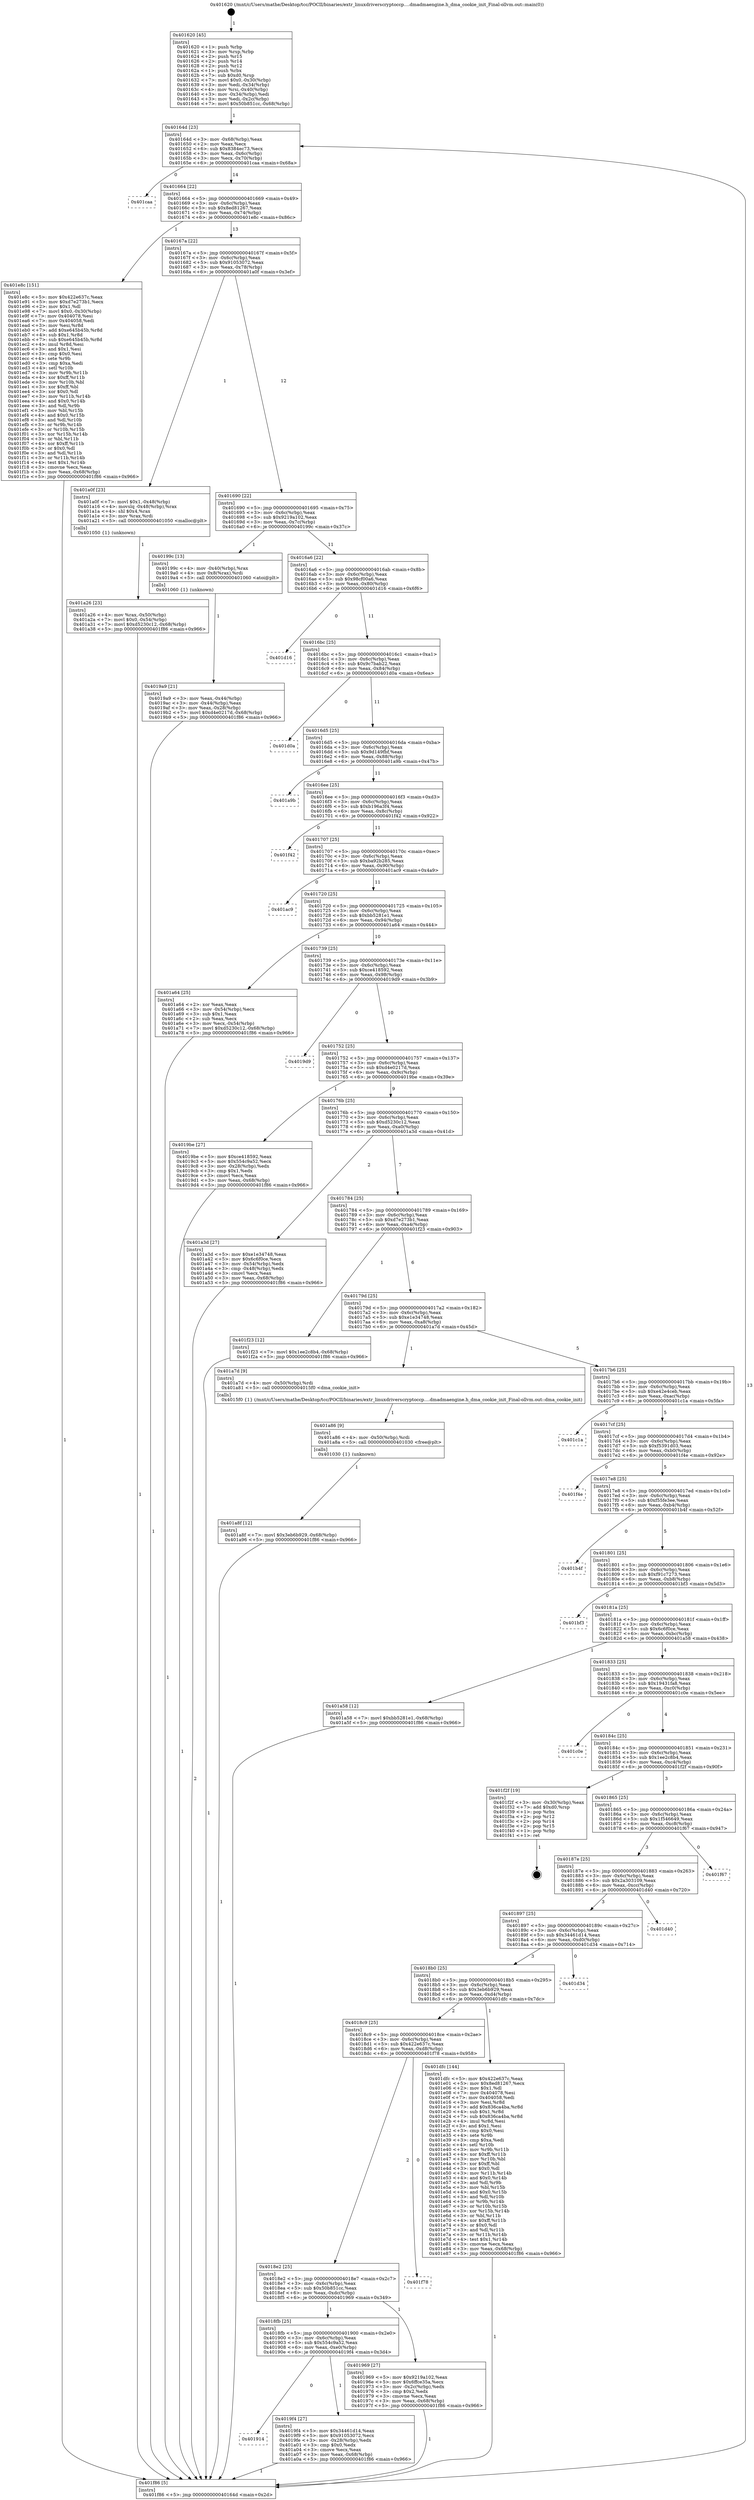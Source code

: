 digraph "0x401620" {
  label = "0x401620 (/mnt/c/Users/mathe/Desktop/tcc/POCII/binaries/extr_linuxdriverscryptoccp....dmadmaengine.h_dma_cookie_init_Final-ollvm.out::main(0))"
  labelloc = "t"
  node[shape=record]

  Entry [label="",width=0.3,height=0.3,shape=circle,fillcolor=black,style=filled]
  "0x40164d" [label="{
     0x40164d [23]\l
     | [instrs]\l
     &nbsp;&nbsp;0x40164d \<+3\>: mov -0x68(%rbp),%eax\l
     &nbsp;&nbsp;0x401650 \<+2\>: mov %eax,%ecx\l
     &nbsp;&nbsp;0x401652 \<+6\>: sub $0x8384ec73,%ecx\l
     &nbsp;&nbsp;0x401658 \<+3\>: mov %eax,-0x6c(%rbp)\l
     &nbsp;&nbsp;0x40165b \<+3\>: mov %ecx,-0x70(%rbp)\l
     &nbsp;&nbsp;0x40165e \<+6\>: je 0000000000401caa \<main+0x68a\>\l
  }"]
  "0x401caa" [label="{
     0x401caa\l
  }", style=dashed]
  "0x401664" [label="{
     0x401664 [22]\l
     | [instrs]\l
     &nbsp;&nbsp;0x401664 \<+5\>: jmp 0000000000401669 \<main+0x49\>\l
     &nbsp;&nbsp;0x401669 \<+3\>: mov -0x6c(%rbp),%eax\l
     &nbsp;&nbsp;0x40166c \<+5\>: sub $0x8ed81267,%eax\l
     &nbsp;&nbsp;0x401671 \<+3\>: mov %eax,-0x74(%rbp)\l
     &nbsp;&nbsp;0x401674 \<+6\>: je 0000000000401e8c \<main+0x86c\>\l
  }"]
  Exit [label="",width=0.3,height=0.3,shape=circle,fillcolor=black,style=filled,peripheries=2]
  "0x401e8c" [label="{
     0x401e8c [151]\l
     | [instrs]\l
     &nbsp;&nbsp;0x401e8c \<+5\>: mov $0x422e637c,%eax\l
     &nbsp;&nbsp;0x401e91 \<+5\>: mov $0xd7e273b1,%ecx\l
     &nbsp;&nbsp;0x401e96 \<+2\>: mov $0x1,%dl\l
     &nbsp;&nbsp;0x401e98 \<+7\>: movl $0x0,-0x30(%rbp)\l
     &nbsp;&nbsp;0x401e9f \<+7\>: mov 0x404078,%esi\l
     &nbsp;&nbsp;0x401ea6 \<+7\>: mov 0x404058,%edi\l
     &nbsp;&nbsp;0x401ead \<+3\>: mov %esi,%r8d\l
     &nbsp;&nbsp;0x401eb0 \<+7\>: add $0xe645b45b,%r8d\l
     &nbsp;&nbsp;0x401eb7 \<+4\>: sub $0x1,%r8d\l
     &nbsp;&nbsp;0x401ebb \<+7\>: sub $0xe645b45b,%r8d\l
     &nbsp;&nbsp;0x401ec2 \<+4\>: imul %r8d,%esi\l
     &nbsp;&nbsp;0x401ec6 \<+3\>: and $0x1,%esi\l
     &nbsp;&nbsp;0x401ec9 \<+3\>: cmp $0x0,%esi\l
     &nbsp;&nbsp;0x401ecc \<+4\>: sete %r9b\l
     &nbsp;&nbsp;0x401ed0 \<+3\>: cmp $0xa,%edi\l
     &nbsp;&nbsp;0x401ed3 \<+4\>: setl %r10b\l
     &nbsp;&nbsp;0x401ed7 \<+3\>: mov %r9b,%r11b\l
     &nbsp;&nbsp;0x401eda \<+4\>: xor $0xff,%r11b\l
     &nbsp;&nbsp;0x401ede \<+3\>: mov %r10b,%bl\l
     &nbsp;&nbsp;0x401ee1 \<+3\>: xor $0xff,%bl\l
     &nbsp;&nbsp;0x401ee4 \<+3\>: xor $0x0,%dl\l
     &nbsp;&nbsp;0x401ee7 \<+3\>: mov %r11b,%r14b\l
     &nbsp;&nbsp;0x401eea \<+4\>: and $0x0,%r14b\l
     &nbsp;&nbsp;0x401eee \<+3\>: and %dl,%r9b\l
     &nbsp;&nbsp;0x401ef1 \<+3\>: mov %bl,%r15b\l
     &nbsp;&nbsp;0x401ef4 \<+4\>: and $0x0,%r15b\l
     &nbsp;&nbsp;0x401ef8 \<+3\>: and %dl,%r10b\l
     &nbsp;&nbsp;0x401efb \<+3\>: or %r9b,%r14b\l
     &nbsp;&nbsp;0x401efe \<+3\>: or %r10b,%r15b\l
     &nbsp;&nbsp;0x401f01 \<+3\>: xor %r15b,%r14b\l
     &nbsp;&nbsp;0x401f04 \<+3\>: or %bl,%r11b\l
     &nbsp;&nbsp;0x401f07 \<+4\>: xor $0xff,%r11b\l
     &nbsp;&nbsp;0x401f0b \<+3\>: or $0x0,%dl\l
     &nbsp;&nbsp;0x401f0e \<+3\>: and %dl,%r11b\l
     &nbsp;&nbsp;0x401f11 \<+3\>: or %r11b,%r14b\l
     &nbsp;&nbsp;0x401f14 \<+4\>: test $0x1,%r14b\l
     &nbsp;&nbsp;0x401f18 \<+3\>: cmovne %ecx,%eax\l
     &nbsp;&nbsp;0x401f1b \<+3\>: mov %eax,-0x68(%rbp)\l
     &nbsp;&nbsp;0x401f1e \<+5\>: jmp 0000000000401f86 \<main+0x966\>\l
  }"]
  "0x40167a" [label="{
     0x40167a [22]\l
     | [instrs]\l
     &nbsp;&nbsp;0x40167a \<+5\>: jmp 000000000040167f \<main+0x5f\>\l
     &nbsp;&nbsp;0x40167f \<+3\>: mov -0x6c(%rbp),%eax\l
     &nbsp;&nbsp;0x401682 \<+5\>: sub $0x91053072,%eax\l
     &nbsp;&nbsp;0x401687 \<+3\>: mov %eax,-0x78(%rbp)\l
     &nbsp;&nbsp;0x40168a \<+6\>: je 0000000000401a0f \<main+0x3ef\>\l
  }"]
  "0x401a8f" [label="{
     0x401a8f [12]\l
     | [instrs]\l
     &nbsp;&nbsp;0x401a8f \<+7\>: movl $0x3eb6b929,-0x68(%rbp)\l
     &nbsp;&nbsp;0x401a96 \<+5\>: jmp 0000000000401f86 \<main+0x966\>\l
  }"]
  "0x401a0f" [label="{
     0x401a0f [23]\l
     | [instrs]\l
     &nbsp;&nbsp;0x401a0f \<+7\>: movl $0x1,-0x48(%rbp)\l
     &nbsp;&nbsp;0x401a16 \<+4\>: movslq -0x48(%rbp),%rax\l
     &nbsp;&nbsp;0x401a1a \<+4\>: shl $0x4,%rax\l
     &nbsp;&nbsp;0x401a1e \<+3\>: mov %rax,%rdi\l
     &nbsp;&nbsp;0x401a21 \<+5\>: call 0000000000401050 \<malloc@plt\>\l
     | [calls]\l
     &nbsp;&nbsp;0x401050 \{1\} (unknown)\l
  }"]
  "0x401690" [label="{
     0x401690 [22]\l
     | [instrs]\l
     &nbsp;&nbsp;0x401690 \<+5\>: jmp 0000000000401695 \<main+0x75\>\l
     &nbsp;&nbsp;0x401695 \<+3\>: mov -0x6c(%rbp),%eax\l
     &nbsp;&nbsp;0x401698 \<+5\>: sub $0x9219a102,%eax\l
     &nbsp;&nbsp;0x40169d \<+3\>: mov %eax,-0x7c(%rbp)\l
     &nbsp;&nbsp;0x4016a0 \<+6\>: je 000000000040199c \<main+0x37c\>\l
  }"]
  "0x401a86" [label="{
     0x401a86 [9]\l
     | [instrs]\l
     &nbsp;&nbsp;0x401a86 \<+4\>: mov -0x50(%rbp),%rdi\l
     &nbsp;&nbsp;0x401a8a \<+5\>: call 0000000000401030 \<free@plt\>\l
     | [calls]\l
     &nbsp;&nbsp;0x401030 \{1\} (unknown)\l
  }"]
  "0x40199c" [label="{
     0x40199c [13]\l
     | [instrs]\l
     &nbsp;&nbsp;0x40199c \<+4\>: mov -0x40(%rbp),%rax\l
     &nbsp;&nbsp;0x4019a0 \<+4\>: mov 0x8(%rax),%rdi\l
     &nbsp;&nbsp;0x4019a4 \<+5\>: call 0000000000401060 \<atoi@plt\>\l
     | [calls]\l
     &nbsp;&nbsp;0x401060 \{1\} (unknown)\l
  }"]
  "0x4016a6" [label="{
     0x4016a6 [22]\l
     | [instrs]\l
     &nbsp;&nbsp;0x4016a6 \<+5\>: jmp 00000000004016ab \<main+0x8b\>\l
     &nbsp;&nbsp;0x4016ab \<+3\>: mov -0x6c(%rbp),%eax\l
     &nbsp;&nbsp;0x4016ae \<+5\>: sub $0x98cf00a6,%eax\l
     &nbsp;&nbsp;0x4016b3 \<+3\>: mov %eax,-0x80(%rbp)\l
     &nbsp;&nbsp;0x4016b6 \<+6\>: je 0000000000401d16 \<main+0x6f6\>\l
  }"]
  "0x401a26" [label="{
     0x401a26 [23]\l
     | [instrs]\l
     &nbsp;&nbsp;0x401a26 \<+4\>: mov %rax,-0x50(%rbp)\l
     &nbsp;&nbsp;0x401a2a \<+7\>: movl $0x0,-0x54(%rbp)\l
     &nbsp;&nbsp;0x401a31 \<+7\>: movl $0xd5230c12,-0x68(%rbp)\l
     &nbsp;&nbsp;0x401a38 \<+5\>: jmp 0000000000401f86 \<main+0x966\>\l
  }"]
  "0x401d16" [label="{
     0x401d16\l
  }", style=dashed]
  "0x4016bc" [label="{
     0x4016bc [25]\l
     | [instrs]\l
     &nbsp;&nbsp;0x4016bc \<+5\>: jmp 00000000004016c1 \<main+0xa1\>\l
     &nbsp;&nbsp;0x4016c1 \<+3\>: mov -0x6c(%rbp),%eax\l
     &nbsp;&nbsp;0x4016c4 \<+5\>: sub $0x9c7bab22,%eax\l
     &nbsp;&nbsp;0x4016c9 \<+6\>: mov %eax,-0x84(%rbp)\l
     &nbsp;&nbsp;0x4016cf \<+6\>: je 0000000000401d0a \<main+0x6ea\>\l
  }"]
  "0x401914" [label="{
     0x401914\l
  }", style=dashed]
  "0x401d0a" [label="{
     0x401d0a\l
  }", style=dashed]
  "0x4016d5" [label="{
     0x4016d5 [25]\l
     | [instrs]\l
     &nbsp;&nbsp;0x4016d5 \<+5\>: jmp 00000000004016da \<main+0xba\>\l
     &nbsp;&nbsp;0x4016da \<+3\>: mov -0x6c(%rbp),%eax\l
     &nbsp;&nbsp;0x4016dd \<+5\>: sub $0x9d149fbf,%eax\l
     &nbsp;&nbsp;0x4016e2 \<+6\>: mov %eax,-0x88(%rbp)\l
     &nbsp;&nbsp;0x4016e8 \<+6\>: je 0000000000401a9b \<main+0x47b\>\l
  }"]
  "0x4019f4" [label="{
     0x4019f4 [27]\l
     | [instrs]\l
     &nbsp;&nbsp;0x4019f4 \<+5\>: mov $0x34461d14,%eax\l
     &nbsp;&nbsp;0x4019f9 \<+5\>: mov $0x91053072,%ecx\l
     &nbsp;&nbsp;0x4019fe \<+3\>: mov -0x28(%rbp),%edx\l
     &nbsp;&nbsp;0x401a01 \<+3\>: cmp $0x0,%edx\l
     &nbsp;&nbsp;0x401a04 \<+3\>: cmove %ecx,%eax\l
     &nbsp;&nbsp;0x401a07 \<+3\>: mov %eax,-0x68(%rbp)\l
     &nbsp;&nbsp;0x401a0a \<+5\>: jmp 0000000000401f86 \<main+0x966\>\l
  }"]
  "0x401a9b" [label="{
     0x401a9b\l
  }", style=dashed]
  "0x4016ee" [label="{
     0x4016ee [25]\l
     | [instrs]\l
     &nbsp;&nbsp;0x4016ee \<+5\>: jmp 00000000004016f3 \<main+0xd3\>\l
     &nbsp;&nbsp;0x4016f3 \<+3\>: mov -0x6c(%rbp),%eax\l
     &nbsp;&nbsp;0x4016f6 \<+5\>: sub $0xb196a3f4,%eax\l
     &nbsp;&nbsp;0x4016fb \<+6\>: mov %eax,-0x8c(%rbp)\l
     &nbsp;&nbsp;0x401701 \<+6\>: je 0000000000401f42 \<main+0x922\>\l
  }"]
  "0x4019a9" [label="{
     0x4019a9 [21]\l
     | [instrs]\l
     &nbsp;&nbsp;0x4019a9 \<+3\>: mov %eax,-0x44(%rbp)\l
     &nbsp;&nbsp;0x4019ac \<+3\>: mov -0x44(%rbp),%eax\l
     &nbsp;&nbsp;0x4019af \<+3\>: mov %eax,-0x28(%rbp)\l
     &nbsp;&nbsp;0x4019b2 \<+7\>: movl $0xd4e0217d,-0x68(%rbp)\l
     &nbsp;&nbsp;0x4019b9 \<+5\>: jmp 0000000000401f86 \<main+0x966\>\l
  }"]
  "0x401f42" [label="{
     0x401f42\l
  }", style=dashed]
  "0x401707" [label="{
     0x401707 [25]\l
     | [instrs]\l
     &nbsp;&nbsp;0x401707 \<+5\>: jmp 000000000040170c \<main+0xec\>\l
     &nbsp;&nbsp;0x40170c \<+3\>: mov -0x6c(%rbp),%eax\l
     &nbsp;&nbsp;0x40170f \<+5\>: sub $0xba92b285,%eax\l
     &nbsp;&nbsp;0x401714 \<+6\>: mov %eax,-0x90(%rbp)\l
     &nbsp;&nbsp;0x40171a \<+6\>: je 0000000000401ac9 \<main+0x4a9\>\l
  }"]
  "0x401620" [label="{
     0x401620 [45]\l
     | [instrs]\l
     &nbsp;&nbsp;0x401620 \<+1\>: push %rbp\l
     &nbsp;&nbsp;0x401621 \<+3\>: mov %rsp,%rbp\l
     &nbsp;&nbsp;0x401624 \<+2\>: push %r15\l
     &nbsp;&nbsp;0x401626 \<+2\>: push %r14\l
     &nbsp;&nbsp;0x401628 \<+2\>: push %r12\l
     &nbsp;&nbsp;0x40162a \<+1\>: push %rbx\l
     &nbsp;&nbsp;0x40162b \<+7\>: sub $0xd0,%rsp\l
     &nbsp;&nbsp;0x401632 \<+7\>: movl $0x0,-0x30(%rbp)\l
     &nbsp;&nbsp;0x401639 \<+3\>: mov %edi,-0x34(%rbp)\l
     &nbsp;&nbsp;0x40163c \<+4\>: mov %rsi,-0x40(%rbp)\l
     &nbsp;&nbsp;0x401640 \<+3\>: mov -0x34(%rbp),%edi\l
     &nbsp;&nbsp;0x401643 \<+3\>: mov %edi,-0x2c(%rbp)\l
     &nbsp;&nbsp;0x401646 \<+7\>: movl $0x50b851cc,-0x68(%rbp)\l
  }"]
  "0x401ac9" [label="{
     0x401ac9\l
  }", style=dashed]
  "0x401720" [label="{
     0x401720 [25]\l
     | [instrs]\l
     &nbsp;&nbsp;0x401720 \<+5\>: jmp 0000000000401725 \<main+0x105\>\l
     &nbsp;&nbsp;0x401725 \<+3\>: mov -0x6c(%rbp),%eax\l
     &nbsp;&nbsp;0x401728 \<+5\>: sub $0xbb5281e1,%eax\l
     &nbsp;&nbsp;0x40172d \<+6\>: mov %eax,-0x94(%rbp)\l
     &nbsp;&nbsp;0x401733 \<+6\>: je 0000000000401a64 \<main+0x444\>\l
  }"]
  "0x401f86" [label="{
     0x401f86 [5]\l
     | [instrs]\l
     &nbsp;&nbsp;0x401f86 \<+5\>: jmp 000000000040164d \<main+0x2d\>\l
  }"]
  "0x401a64" [label="{
     0x401a64 [25]\l
     | [instrs]\l
     &nbsp;&nbsp;0x401a64 \<+2\>: xor %eax,%eax\l
     &nbsp;&nbsp;0x401a66 \<+3\>: mov -0x54(%rbp),%ecx\l
     &nbsp;&nbsp;0x401a69 \<+3\>: sub $0x1,%eax\l
     &nbsp;&nbsp;0x401a6c \<+2\>: sub %eax,%ecx\l
     &nbsp;&nbsp;0x401a6e \<+3\>: mov %ecx,-0x54(%rbp)\l
     &nbsp;&nbsp;0x401a71 \<+7\>: movl $0xd5230c12,-0x68(%rbp)\l
     &nbsp;&nbsp;0x401a78 \<+5\>: jmp 0000000000401f86 \<main+0x966\>\l
  }"]
  "0x401739" [label="{
     0x401739 [25]\l
     | [instrs]\l
     &nbsp;&nbsp;0x401739 \<+5\>: jmp 000000000040173e \<main+0x11e\>\l
     &nbsp;&nbsp;0x40173e \<+3\>: mov -0x6c(%rbp),%eax\l
     &nbsp;&nbsp;0x401741 \<+5\>: sub $0xce418592,%eax\l
     &nbsp;&nbsp;0x401746 \<+6\>: mov %eax,-0x98(%rbp)\l
     &nbsp;&nbsp;0x40174c \<+6\>: je 00000000004019d9 \<main+0x3b9\>\l
  }"]
  "0x4018fb" [label="{
     0x4018fb [25]\l
     | [instrs]\l
     &nbsp;&nbsp;0x4018fb \<+5\>: jmp 0000000000401900 \<main+0x2e0\>\l
     &nbsp;&nbsp;0x401900 \<+3\>: mov -0x6c(%rbp),%eax\l
     &nbsp;&nbsp;0x401903 \<+5\>: sub $0x554c9a52,%eax\l
     &nbsp;&nbsp;0x401908 \<+6\>: mov %eax,-0xe0(%rbp)\l
     &nbsp;&nbsp;0x40190e \<+6\>: je 00000000004019f4 \<main+0x3d4\>\l
  }"]
  "0x4019d9" [label="{
     0x4019d9\l
  }", style=dashed]
  "0x401752" [label="{
     0x401752 [25]\l
     | [instrs]\l
     &nbsp;&nbsp;0x401752 \<+5\>: jmp 0000000000401757 \<main+0x137\>\l
     &nbsp;&nbsp;0x401757 \<+3\>: mov -0x6c(%rbp),%eax\l
     &nbsp;&nbsp;0x40175a \<+5\>: sub $0xd4e0217d,%eax\l
     &nbsp;&nbsp;0x40175f \<+6\>: mov %eax,-0x9c(%rbp)\l
     &nbsp;&nbsp;0x401765 \<+6\>: je 00000000004019be \<main+0x39e\>\l
  }"]
  "0x401969" [label="{
     0x401969 [27]\l
     | [instrs]\l
     &nbsp;&nbsp;0x401969 \<+5\>: mov $0x9219a102,%eax\l
     &nbsp;&nbsp;0x40196e \<+5\>: mov $0x6ffce35a,%ecx\l
     &nbsp;&nbsp;0x401973 \<+3\>: mov -0x2c(%rbp),%edx\l
     &nbsp;&nbsp;0x401976 \<+3\>: cmp $0x2,%edx\l
     &nbsp;&nbsp;0x401979 \<+3\>: cmovne %ecx,%eax\l
     &nbsp;&nbsp;0x40197c \<+3\>: mov %eax,-0x68(%rbp)\l
     &nbsp;&nbsp;0x40197f \<+5\>: jmp 0000000000401f86 \<main+0x966\>\l
  }"]
  "0x4019be" [label="{
     0x4019be [27]\l
     | [instrs]\l
     &nbsp;&nbsp;0x4019be \<+5\>: mov $0xce418592,%eax\l
     &nbsp;&nbsp;0x4019c3 \<+5\>: mov $0x554c9a52,%ecx\l
     &nbsp;&nbsp;0x4019c8 \<+3\>: mov -0x28(%rbp),%edx\l
     &nbsp;&nbsp;0x4019cb \<+3\>: cmp $0x1,%edx\l
     &nbsp;&nbsp;0x4019ce \<+3\>: cmovl %ecx,%eax\l
     &nbsp;&nbsp;0x4019d1 \<+3\>: mov %eax,-0x68(%rbp)\l
     &nbsp;&nbsp;0x4019d4 \<+5\>: jmp 0000000000401f86 \<main+0x966\>\l
  }"]
  "0x40176b" [label="{
     0x40176b [25]\l
     | [instrs]\l
     &nbsp;&nbsp;0x40176b \<+5\>: jmp 0000000000401770 \<main+0x150\>\l
     &nbsp;&nbsp;0x401770 \<+3\>: mov -0x6c(%rbp),%eax\l
     &nbsp;&nbsp;0x401773 \<+5\>: sub $0xd5230c12,%eax\l
     &nbsp;&nbsp;0x401778 \<+6\>: mov %eax,-0xa0(%rbp)\l
     &nbsp;&nbsp;0x40177e \<+6\>: je 0000000000401a3d \<main+0x41d\>\l
  }"]
  "0x4018e2" [label="{
     0x4018e2 [25]\l
     | [instrs]\l
     &nbsp;&nbsp;0x4018e2 \<+5\>: jmp 00000000004018e7 \<main+0x2c7\>\l
     &nbsp;&nbsp;0x4018e7 \<+3\>: mov -0x6c(%rbp),%eax\l
     &nbsp;&nbsp;0x4018ea \<+5\>: sub $0x50b851cc,%eax\l
     &nbsp;&nbsp;0x4018ef \<+6\>: mov %eax,-0xdc(%rbp)\l
     &nbsp;&nbsp;0x4018f5 \<+6\>: je 0000000000401969 \<main+0x349\>\l
  }"]
  "0x401a3d" [label="{
     0x401a3d [27]\l
     | [instrs]\l
     &nbsp;&nbsp;0x401a3d \<+5\>: mov $0xe1e34748,%eax\l
     &nbsp;&nbsp;0x401a42 \<+5\>: mov $0x6c6f0ce,%ecx\l
     &nbsp;&nbsp;0x401a47 \<+3\>: mov -0x54(%rbp),%edx\l
     &nbsp;&nbsp;0x401a4a \<+3\>: cmp -0x48(%rbp),%edx\l
     &nbsp;&nbsp;0x401a4d \<+3\>: cmovl %ecx,%eax\l
     &nbsp;&nbsp;0x401a50 \<+3\>: mov %eax,-0x68(%rbp)\l
     &nbsp;&nbsp;0x401a53 \<+5\>: jmp 0000000000401f86 \<main+0x966\>\l
  }"]
  "0x401784" [label="{
     0x401784 [25]\l
     | [instrs]\l
     &nbsp;&nbsp;0x401784 \<+5\>: jmp 0000000000401789 \<main+0x169\>\l
     &nbsp;&nbsp;0x401789 \<+3\>: mov -0x6c(%rbp),%eax\l
     &nbsp;&nbsp;0x40178c \<+5\>: sub $0xd7e273b1,%eax\l
     &nbsp;&nbsp;0x401791 \<+6\>: mov %eax,-0xa4(%rbp)\l
     &nbsp;&nbsp;0x401797 \<+6\>: je 0000000000401f23 \<main+0x903\>\l
  }"]
  "0x401f78" [label="{
     0x401f78\l
  }", style=dashed]
  "0x401f23" [label="{
     0x401f23 [12]\l
     | [instrs]\l
     &nbsp;&nbsp;0x401f23 \<+7\>: movl $0x1ee2c8b4,-0x68(%rbp)\l
     &nbsp;&nbsp;0x401f2a \<+5\>: jmp 0000000000401f86 \<main+0x966\>\l
  }"]
  "0x40179d" [label="{
     0x40179d [25]\l
     | [instrs]\l
     &nbsp;&nbsp;0x40179d \<+5\>: jmp 00000000004017a2 \<main+0x182\>\l
     &nbsp;&nbsp;0x4017a2 \<+3\>: mov -0x6c(%rbp),%eax\l
     &nbsp;&nbsp;0x4017a5 \<+5\>: sub $0xe1e34748,%eax\l
     &nbsp;&nbsp;0x4017aa \<+6\>: mov %eax,-0xa8(%rbp)\l
     &nbsp;&nbsp;0x4017b0 \<+6\>: je 0000000000401a7d \<main+0x45d\>\l
  }"]
  "0x4018c9" [label="{
     0x4018c9 [25]\l
     | [instrs]\l
     &nbsp;&nbsp;0x4018c9 \<+5\>: jmp 00000000004018ce \<main+0x2ae\>\l
     &nbsp;&nbsp;0x4018ce \<+3\>: mov -0x6c(%rbp),%eax\l
     &nbsp;&nbsp;0x4018d1 \<+5\>: sub $0x422e637c,%eax\l
     &nbsp;&nbsp;0x4018d6 \<+6\>: mov %eax,-0xd8(%rbp)\l
     &nbsp;&nbsp;0x4018dc \<+6\>: je 0000000000401f78 \<main+0x958\>\l
  }"]
  "0x401a7d" [label="{
     0x401a7d [9]\l
     | [instrs]\l
     &nbsp;&nbsp;0x401a7d \<+4\>: mov -0x50(%rbp),%rdi\l
     &nbsp;&nbsp;0x401a81 \<+5\>: call 00000000004015f0 \<dma_cookie_init\>\l
     | [calls]\l
     &nbsp;&nbsp;0x4015f0 \{1\} (/mnt/c/Users/mathe/Desktop/tcc/POCII/binaries/extr_linuxdriverscryptoccp....dmadmaengine.h_dma_cookie_init_Final-ollvm.out::dma_cookie_init)\l
  }"]
  "0x4017b6" [label="{
     0x4017b6 [25]\l
     | [instrs]\l
     &nbsp;&nbsp;0x4017b6 \<+5\>: jmp 00000000004017bb \<main+0x19b\>\l
     &nbsp;&nbsp;0x4017bb \<+3\>: mov -0x6c(%rbp),%eax\l
     &nbsp;&nbsp;0x4017be \<+5\>: sub $0xe42e4ceb,%eax\l
     &nbsp;&nbsp;0x4017c3 \<+6\>: mov %eax,-0xac(%rbp)\l
     &nbsp;&nbsp;0x4017c9 \<+6\>: je 0000000000401c1a \<main+0x5fa\>\l
  }"]
  "0x401dfc" [label="{
     0x401dfc [144]\l
     | [instrs]\l
     &nbsp;&nbsp;0x401dfc \<+5\>: mov $0x422e637c,%eax\l
     &nbsp;&nbsp;0x401e01 \<+5\>: mov $0x8ed81267,%ecx\l
     &nbsp;&nbsp;0x401e06 \<+2\>: mov $0x1,%dl\l
     &nbsp;&nbsp;0x401e08 \<+7\>: mov 0x404078,%esi\l
     &nbsp;&nbsp;0x401e0f \<+7\>: mov 0x404058,%edi\l
     &nbsp;&nbsp;0x401e16 \<+3\>: mov %esi,%r8d\l
     &nbsp;&nbsp;0x401e19 \<+7\>: add $0x836ca4ba,%r8d\l
     &nbsp;&nbsp;0x401e20 \<+4\>: sub $0x1,%r8d\l
     &nbsp;&nbsp;0x401e24 \<+7\>: sub $0x836ca4ba,%r8d\l
     &nbsp;&nbsp;0x401e2b \<+4\>: imul %r8d,%esi\l
     &nbsp;&nbsp;0x401e2f \<+3\>: and $0x1,%esi\l
     &nbsp;&nbsp;0x401e32 \<+3\>: cmp $0x0,%esi\l
     &nbsp;&nbsp;0x401e35 \<+4\>: sete %r9b\l
     &nbsp;&nbsp;0x401e39 \<+3\>: cmp $0xa,%edi\l
     &nbsp;&nbsp;0x401e3c \<+4\>: setl %r10b\l
     &nbsp;&nbsp;0x401e40 \<+3\>: mov %r9b,%r11b\l
     &nbsp;&nbsp;0x401e43 \<+4\>: xor $0xff,%r11b\l
     &nbsp;&nbsp;0x401e47 \<+3\>: mov %r10b,%bl\l
     &nbsp;&nbsp;0x401e4a \<+3\>: xor $0xff,%bl\l
     &nbsp;&nbsp;0x401e4d \<+3\>: xor $0x0,%dl\l
     &nbsp;&nbsp;0x401e50 \<+3\>: mov %r11b,%r14b\l
     &nbsp;&nbsp;0x401e53 \<+4\>: and $0x0,%r14b\l
     &nbsp;&nbsp;0x401e57 \<+3\>: and %dl,%r9b\l
     &nbsp;&nbsp;0x401e5a \<+3\>: mov %bl,%r15b\l
     &nbsp;&nbsp;0x401e5d \<+4\>: and $0x0,%r15b\l
     &nbsp;&nbsp;0x401e61 \<+3\>: and %dl,%r10b\l
     &nbsp;&nbsp;0x401e64 \<+3\>: or %r9b,%r14b\l
     &nbsp;&nbsp;0x401e67 \<+3\>: or %r10b,%r15b\l
     &nbsp;&nbsp;0x401e6a \<+3\>: xor %r15b,%r14b\l
     &nbsp;&nbsp;0x401e6d \<+3\>: or %bl,%r11b\l
     &nbsp;&nbsp;0x401e70 \<+4\>: xor $0xff,%r11b\l
     &nbsp;&nbsp;0x401e74 \<+3\>: or $0x0,%dl\l
     &nbsp;&nbsp;0x401e77 \<+3\>: and %dl,%r11b\l
     &nbsp;&nbsp;0x401e7a \<+3\>: or %r11b,%r14b\l
     &nbsp;&nbsp;0x401e7d \<+4\>: test $0x1,%r14b\l
     &nbsp;&nbsp;0x401e81 \<+3\>: cmovne %ecx,%eax\l
     &nbsp;&nbsp;0x401e84 \<+3\>: mov %eax,-0x68(%rbp)\l
     &nbsp;&nbsp;0x401e87 \<+5\>: jmp 0000000000401f86 \<main+0x966\>\l
  }"]
  "0x401c1a" [label="{
     0x401c1a\l
  }", style=dashed]
  "0x4017cf" [label="{
     0x4017cf [25]\l
     | [instrs]\l
     &nbsp;&nbsp;0x4017cf \<+5\>: jmp 00000000004017d4 \<main+0x1b4\>\l
     &nbsp;&nbsp;0x4017d4 \<+3\>: mov -0x6c(%rbp),%eax\l
     &nbsp;&nbsp;0x4017d7 \<+5\>: sub $0xf5391d03,%eax\l
     &nbsp;&nbsp;0x4017dc \<+6\>: mov %eax,-0xb0(%rbp)\l
     &nbsp;&nbsp;0x4017e2 \<+6\>: je 0000000000401f4e \<main+0x92e\>\l
  }"]
  "0x4018b0" [label="{
     0x4018b0 [25]\l
     | [instrs]\l
     &nbsp;&nbsp;0x4018b0 \<+5\>: jmp 00000000004018b5 \<main+0x295\>\l
     &nbsp;&nbsp;0x4018b5 \<+3\>: mov -0x6c(%rbp),%eax\l
     &nbsp;&nbsp;0x4018b8 \<+5\>: sub $0x3eb6b929,%eax\l
     &nbsp;&nbsp;0x4018bd \<+6\>: mov %eax,-0xd4(%rbp)\l
     &nbsp;&nbsp;0x4018c3 \<+6\>: je 0000000000401dfc \<main+0x7dc\>\l
  }"]
  "0x401f4e" [label="{
     0x401f4e\l
  }", style=dashed]
  "0x4017e8" [label="{
     0x4017e8 [25]\l
     | [instrs]\l
     &nbsp;&nbsp;0x4017e8 \<+5\>: jmp 00000000004017ed \<main+0x1cd\>\l
     &nbsp;&nbsp;0x4017ed \<+3\>: mov -0x6c(%rbp),%eax\l
     &nbsp;&nbsp;0x4017f0 \<+5\>: sub $0xf55fe3ee,%eax\l
     &nbsp;&nbsp;0x4017f5 \<+6\>: mov %eax,-0xb4(%rbp)\l
     &nbsp;&nbsp;0x4017fb \<+6\>: je 0000000000401b4f \<main+0x52f\>\l
  }"]
  "0x401d34" [label="{
     0x401d34\l
  }", style=dashed]
  "0x401b4f" [label="{
     0x401b4f\l
  }", style=dashed]
  "0x401801" [label="{
     0x401801 [25]\l
     | [instrs]\l
     &nbsp;&nbsp;0x401801 \<+5\>: jmp 0000000000401806 \<main+0x1e6\>\l
     &nbsp;&nbsp;0x401806 \<+3\>: mov -0x6c(%rbp),%eax\l
     &nbsp;&nbsp;0x401809 \<+5\>: sub $0xf91c7273,%eax\l
     &nbsp;&nbsp;0x40180e \<+6\>: mov %eax,-0xb8(%rbp)\l
     &nbsp;&nbsp;0x401814 \<+6\>: je 0000000000401bf3 \<main+0x5d3\>\l
  }"]
  "0x401897" [label="{
     0x401897 [25]\l
     | [instrs]\l
     &nbsp;&nbsp;0x401897 \<+5\>: jmp 000000000040189c \<main+0x27c\>\l
     &nbsp;&nbsp;0x40189c \<+3\>: mov -0x6c(%rbp),%eax\l
     &nbsp;&nbsp;0x40189f \<+5\>: sub $0x34461d14,%eax\l
     &nbsp;&nbsp;0x4018a4 \<+6\>: mov %eax,-0xd0(%rbp)\l
     &nbsp;&nbsp;0x4018aa \<+6\>: je 0000000000401d34 \<main+0x714\>\l
  }"]
  "0x401bf3" [label="{
     0x401bf3\l
  }", style=dashed]
  "0x40181a" [label="{
     0x40181a [25]\l
     | [instrs]\l
     &nbsp;&nbsp;0x40181a \<+5\>: jmp 000000000040181f \<main+0x1ff\>\l
     &nbsp;&nbsp;0x40181f \<+3\>: mov -0x6c(%rbp),%eax\l
     &nbsp;&nbsp;0x401822 \<+5\>: sub $0x6c6f0ce,%eax\l
     &nbsp;&nbsp;0x401827 \<+6\>: mov %eax,-0xbc(%rbp)\l
     &nbsp;&nbsp;0x40182d \<+6\>: je 0000000000401a58 \<main+0x438\>\l
  }"]
  "0x401d40" [label="{
     0x401d40\l
  }", style=dashed]
  "0x401a58" [label="{
     0x401a58 [12]\l
     | [instrs]\l
     &nbsp;&nbsp;0x401a58 \<+7\>: movl $0xbb5281e1,-0x68(%rbp)\l
     &nbsp;&nbsp;0x401a5f \<+5\>: jmp 0000000000401f86 \<main+0x966\>\l
  }"]
  "0x401833" [label="{
     0x401833 [25]\l
     | [instrs]\l
     &nbsp;&nbsp;0x401833 \<+5\>: jmp 0000000000401838 \<main+0x218\>\l
     &nbsp;&nbsp;0x401838 \<+3\>: mov -0x6c(%rbp),%eax\l
     &nbsp;&nbsp;0x40183b \<+5\>: sub $0x19431fa8,%eax\l
     &nbsp;&nbsp;0x401840 \<+6\>: mov %eax,-0xc0(%rbp)\l
     &nbsp;&nbsp;0x401846 \<+6\>: je 0000000000401c0e \<main+0x5ee\>\l
  }"]
  "0x40187e" [label="{
     0x40187e [25]\l
     | [instrs]\l
     &nbsp;&nbsp;0x40187e \<+5\>: jmp 0000000000401883 \<main+0x263\>\l
     &nbsp;&nbsp;0x401883 \<+3\>: mov -0x6c(%rbp),%eax\l
     &nbsp;&nbsp;0x401886 \<+5\>: sub $0x2a303109,%eax\l
     &nbsp;&nbsp;0x40188b \<+6\>: mov %eax,-0xcc(%rbp)\l
     &nbsp;&nbsp;0x401891 \<+6\>: je 0000000000401d40 \<main+0x720\>\l
  }"]
  "0x401c0e" [label="{
     0x401c0e\l
  }", style=dashed]
  "0x40184c" [label="{
     0x40184c [25]\l
     | [instrs]\l
     &nbsp;&nbsp;0x40184c \<+5\>: jmp 0000000000401851 \<main+0x231\>\l
     &nbsp;&nbsp;0x401851 \<+3\>: mov -0x6c(%rbp),%eax\l
     &nbsp;&nbsp;0x401854 \<+5\>: sub $0x1ee2c8b4,%eax\l
     &nbsp;&nbsp;0x401859 \<+6\>: mov %eax,-0xc4(%rbp)\l
     &nbsp;&nbsp;0x40185f \<+6\>: je 0000000000401f2f \<main+0x90f\>\l
  }"]
  "0x401f67" [label="{
     0x401f67\l
  }", style=dashed]
  "0x401f2f" [label="{
     0x401f2f [19]\l
     | [instrs]\l
     &nbsp;&nbsp;0x401f2f \<+3\>: mov -0x30(%rbp),%eax\l
     &nbsp;&nbsp;0x401f32 \<+7\>: add $0xd0,%rsp\l
     &nbsp;&nbsp;0x401f39 \<+1\>: pop %rbx\l
     &nbsp;&nbsp;0x401f3a \<+2\>: pop %r12\l
     &nbsp;&nbsp;0x401f3c \<+2\>: pop %r14\l
     &nbsp;&nbsp;0x401f3e \<+2\>: pop %r15\l
     &nbsp;&nbsp;0x401f40 \<+1\>: pop %rbp\l
     &nbsp;&nbsp;0x401f41 \<+1\>: ret\l
  }"]
  "0x401865" [label="{
     0x401865 [25]\l
     | [instrs]\l
     &nbsp;&nbsp;0x401865 \<+5\>: jmp 000000000040186a \<main+0x24a\>\l
     &nbsp;&nbsp;0x40186a \<+3\>: mov -0x6c(%rbp),%eax\l
     &nbsp;&nbsp;0x40186d \<+5\>: sub $0x1f546649,%eax\l
     &nbsp;&nbsp;0x401872 \<+6\>: mov %eax,-0xc8(%rbp)\l
     &nbsp;&nbsp;0x401878 \<+6\>: je 0000000000401f67 \<main+0x947\>\l
  }"]
  Entry -> "0x401620" [label=" 1"]
  "0x40164d" -> "0x401caa" [label=" 0"]
  "0x40164d" -> "0x401664" [label=" 14"]
  "0x401f2f" -> Exit [label=" 1"]
  "0x401664" -> "0x401e8c" [label=" 1"]
  "0x401664" -> "0x40167a" [label=" 13"]
  "0x401f23" -> "0x401f86" [label=" 1"]
  "0x40167a" -> "0x401a0f" [label=" 1"]
  "0x40167a" -> "0x401690" [label=" 12"]
  "0x401e8c" -> "0x401f86" [label=" 1"]
  "0x401690" -> "0x40199c" [label=" 1"]
  "0x401690" -> "0x4016a6" [label=" 11"]
  "0x401dfc" -> "0x401f86" [label=" 1"]
  "0x4016a6" -> "0x401d16" [label=" 0"]
  "0x4016a6" -> "0x4016bc" [label=" 11"]
  "0x401a8f" -> "0x401f86" [label=" 1"]
  "0x4016bc" -> "0x401d0a" [label=" 0"]
  "0x4016bc" -> "0x4016d5" [label=" 11"]
  "0x401a86" -> "0x401a8f" [label=" 1"]
  "0x4016d5" -> "0x401a9b" [label=" 0"]
  "0x4016d5" -> "0x4016ee" [label=" 11"]
  "0x401a7d" -> "0x401a86" [label=" 1"]
  "0x4016ee" -> "0x401f42" [label=" 0"]
  "0x4016ee" -> "0x401707" [label=" 11"]
  "0x401a58" -> "0x401f86" [label=" 1"]
  "0x401707" -> "0x401ac9" [label=" 0"]
  "0x401707" -> "0x401720" [label=" 11"]
  "0x401a3d" -> "0x401f86" [label=" 2"]
  "0x401720" -> "0x401a64" [label=" 1"]
  "0x401720" -> "0x401739" [label=" 10"]
  "0x401a26" -> "0x401f86" [label=" 1"]
  "0x401739" -> "0x4019d9" [label=" 0"]
  "0x401739" -> "0x401752" [label=" 10"]
  "0x401a0f" -> "0x401a26" [label=" 1"]
  "0x401752" -> "0x4019be" [label=" 1"]
  "0x401752" -> "0x40176b" [label=" 9"]
  "0x4019f4" -> "0x401f86" [label=" 1"]
  "0x40176b" -> "0x401a3d" [label=" 2"]
  "0x40176b" -> "0x401784" [label=" 7"]
  "0x4018fb" -> "0x4019f4" [label=" 1"]
  "0x401784" -> "0x401f23" [label=" 1"]
  "0x401784" -> "0x40179d" [label=" 6"]
  "0x401a64" -> "0x401f86" [label=" 1"]
  "0x40179d" -> "0x401a7d" [label=" 1"]
  "0x40179d" -> "0x4017b6" [label=" 5"]
  "0x4019a9" -> "0x401f86" [label=" 1"]
  "0x4017b6" -> "0x401c1a" [label=" 0"]
  "0x4017b6" -> "0x4017cf" [label=" 5"]
  "0x40199c" -> "0x4019a9" [label=" 1"]
  "0x4017cf" -> "0x401f4e" [label=" 0"]
  "0x4017cf" -> "0x4017e8" [label=" 5"]
  "0x401620" -> "0x40164d" [label=" 1"]
  "0x4017e8" -> "0x401b4f" [label=" 0"]
  "0x4017e8" -> "0x401801" [label=" 5"]
  "0x401969" -> "0x401f86" [label=" 1"]
  "0x401801" -> "0x401bf3" [label=" 0"]
  "0x401801" -> "0x40181a" [label=" 5"]
  "0x4018e2" -> "0x401969" [label=" 1"]
  "0x40181a" -> "0x401a58" [label=" 1"]
  "0x40181a" -> "0x401833" [label=" 4"]
  "0x4018fb" -> "0x401914" [label=" 0"]
  "0x401833" -> "0x401c0e" [label=" 0"]
  "0x401833" -> "0x40184c" [label=" 4"]
  "0x4018c9" -> "0x401f78" [label=" 0"]
  "0x40184c" -> "0x401f2f" [label=" 1"]
  "0x40184c" -> "0x401865" [label=" 3"]
  "0x4019be" -> "0x401f86" [label=" 1"]
  "0x401865" -> "0x401f67" [label=" 0"]
  "0x401865" -> "0x40187e" [label=" 3"]
  "0x4018c9" -> "0x4018e2" [label=" 2"]
  "0x40187e" -> "0x401d40" [label=" 0"]
  "0x40187e" -> "0x401897" [label=" 3"]
  "0x4018e2" -> "0x4018fb" [label=" 1"]
  "0x401897" -> "0x401d34" [label=" 0"]
  "0x401897" -> "0x4018b0" [label=" 3"]
  "0x401f86" -> "0x40164d" [label=" 13"]
  "0x4018b0" -> "0x401dfc" [label=" 1"]
  "0x4018b0" -> "0x4018c9" [label=" 2"]
}
